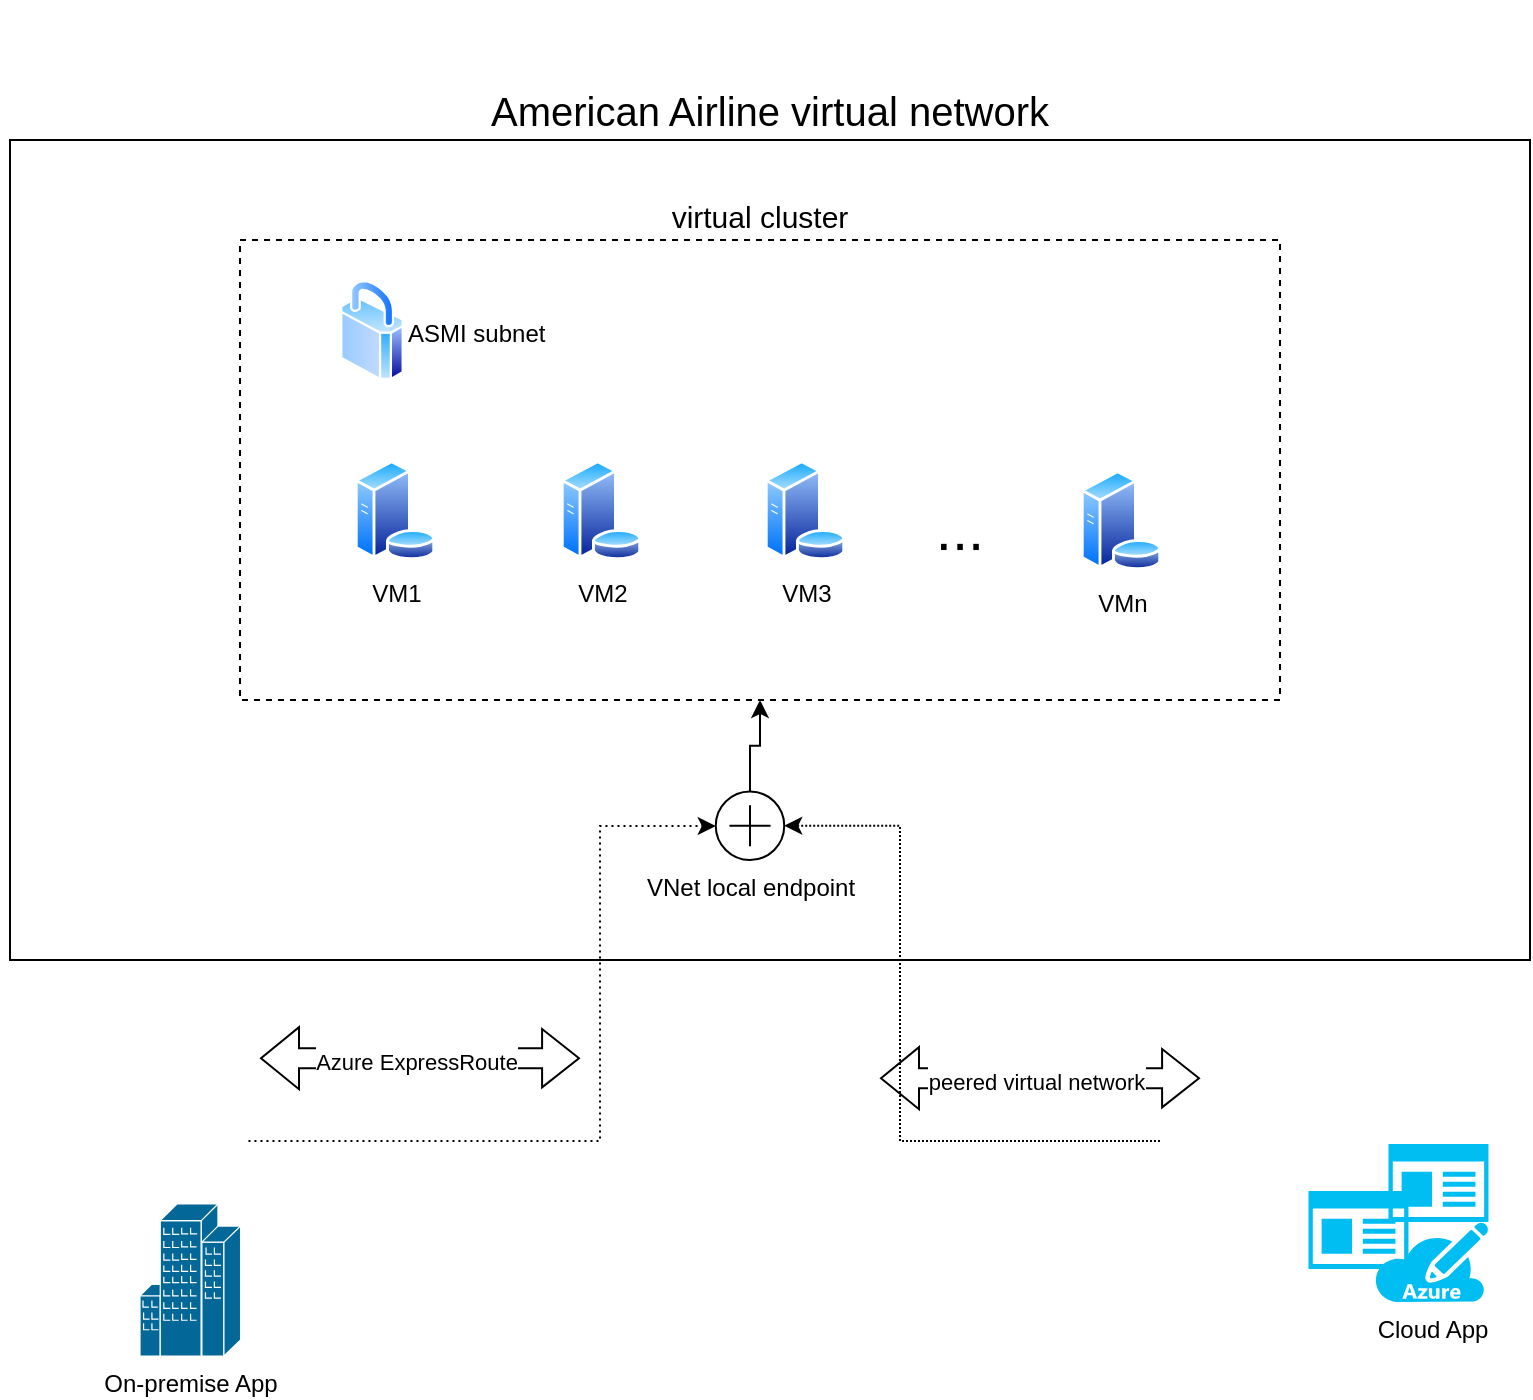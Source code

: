 <mxfile version="21.3.5" type="github">
  <diagram name="Page-1" id="s_eSsweGi-FAtKVLEghJ">
    <mxGraphModel dx="1193" dy="739" grid="1" gridSize="10" guides="1" tooltips="1" connect="1" arrows="1" fold="1" page="1" pageScale="1" pageWidth="850" pageHeight="1100" math="0" shadow="0">
      <root>
        <mxCell id="0" />
        <mxCell id="1" parent="0" />
        <mxCell id="WzcJxjCiVlkziBhDOQVK-10" value="American Airline virtual network&lt;span style=&quot;color: rgb(0, 0, 0); font-size: 20px; text-align: start;&quot;&gt;&lt;/span&gt;" style="rounded=0;whiteSpace=wrap;html=1;fillColor=none;labelPosition=center;verticalLabelPosition=top;align=center;verticalAlign=bottom;fontSize=20;" vertex="1" parent="1">
          <mxGeometry x="55" y="100" width="760" height="410" as="geometry" />
        </mxCell>
        <mxCell id="WzcJxjCiVlkziBhDOQVK-5" value="virtual cluster&lt;span style=&quot;color: rgb(0, 0, 0); font-size: 15px; text-align: start;&quot;&gt;&lt;/span&gt;" style="rounded=1;whiteSpace=wrap;html=1;fillColor=none;dashed=1;movable=1;resizable=1;rotatable=1;deletable=1;editable=1;locked=0;connectable=1;labelPosition=center;verticalLabelPosition=top;align=center;verticalAlign=bottom;arcSize=0;labelBackgroundColor=default;fontSize=15;" vertex="1" parent="1">
          <mxGeometry x="170" y="150" width="520" height="230" as="geometry" />
        </mxCell>
        <mxCell id="WzcJxjCiVlkziBhDOQVK-6" value="VM1" style="image;aspect=fixed;perimeter=ellipsePerimeter;html=1;align=center;shadow=0;dashed=0;spacingTop=3;image=img/lib/active_directory/database_server.svg;" vertex="1" parent="1">
          <mxGeometry x="227" y="260" width="41" height="50" as="geometry" />
        </mxCell>
        <mxCell id="WzcJxjCiVlkziBhDOQVK-7" value="VM2" style="image;aspect=fixed;perimeter=ellipsePerimeter;html=1;align=center;shadow=0;dashed=0;spacingTop=3;image=img/lib/active_directory/database_server.svg;" vertex="1" parent="1">
          <mxGeometry x="330" y="260" width="41" height="50" as="geometry" />
        </mxCell>
        <mxCell id="WzcJxjCiVlkziBhDOQVK-8" value="VM3" style="image;aspect=fixed;perimeter=ellipsePerimeter;html=1;align=center;shadow=0;dashed=0;spacingTop=3;image=img/lib/active_directory/database_server.svg;" vertex="1" parent="1">
          <mxGeometry x="432" y="260" width="41" height="50" as="geometry" />
        </mxCell>
        <mxCell id="WzcJxjCiVlkziBhDOQVK-9" value="VMn&lt;br&gt;" style="image;aspect=fixed;perimeter=ellipsePerimeter;html=1;align=center;shadow=0;dashed=0;spacingTop=3;image=img/lib/active_directory/database_server.svg;" vertex="1" parent="1">
          <mxGeometry x="590" y="265" width="41" height="50" as="geometry" />
        </mxCell>
        <mxCell id="WzcJxjCiVlkziBhDOQVK-27" style="edgeStyle=orthogonalEdgeStyle;rounded=0;orthogonalLoop=1;jettySize=auto;html=1;entryX=0.5;entryY=1;entryDx=0;entryDy=0;" edge="1" parent="1" source="WzcJxjCiVlkziBhDOQVK-14" target="WzcJxjCiVlkziBhDOQVK-5">
          <mxGeometry relative="1" as="geometry" />
        </mxCell>
        <mxCell id="WzcJxjCiVlkziBhDOQVK-14" value="VNet local endpoint" style="verticalLabelPosition=bottom;shadow=0;dashed=0;align=center;html=1;verticalAlign=top;shape=mxgraph.electrical.abstract.summation_point;" vertex="1" parent="1">
          <mxGeometry x="407.88" y="425.76" width="34.24" height="34.24" as="geometry" />
        </mxCell>
        <mxCell id="WzcJxjCiVlkziBhDOQVK-11" value="ASMI subnet" style="image;aspect=fixed;perimeter=ellipsePerimeter;html=1;align=left;shadow=0;dashed=0;spacingTop=3;image=img/lib/active_directory/secure.svg;labelPosition=right;verticalLabelPosition=middle;verticalAlign=middle;" vertex="1" parent="1">
          <mxGeometry x="220" y="170" width="32" height="50" as="geometry" />
        </mxCell>
        <mxCell id="WzcJxjCiVlkziBhDOQVK-20" value="" style="group" vertex="1" connectable="0" parent="1">
          <mxGeometry x="50" y="560" width="124.24" height="148" as="geometry" />
        </mxCell>
        <mxCell id="WzcJxjCiVlkziBhDOQVK-13" value="On-premise App" style="shape=mxgraph.cisco.buildings.generic_building;html=1;pointerEvents=1;dashed=0;fillColor=#036897;strokeColor=#ffffff;strokeWidth=2;verticalLabelPosition=bottom;verticalAlign=top;align=center;outlineConnect=0;" vertex="1" parent="WzcJxjCiVlkziBhDOQVK-20">
          <mxGeometry x="70" y="72" width="50.29" height="76" as="geometry" />
        </mxCell>
        <mxCell id="WzcJxjCiVlkziBhDOQVK-12" value="" style="shape=image;verticalLabelPosition=bottom;labelBackgroundColor=default;verticalAlign=top;aspect=fixed;imageAspect=0;image=https://s202.q4cdn.com/986123435/files/doc_downloads/logos/american-airlines/THUMB-aa_aa__ahz_4cp_grd_pos-(1).png;" vertex="1" parent="WzcJxjCiVlkziBhDOQVK-20">
          <mxGeometry width="124.24" height="81" as="geometry" />
        </mxCell>
        <mxCell id="WzcJxjCiVlkziBhDOQVK-26" style="edgeStyle=orthogonalEdgeStyle;rounded=0;orthogonalLoop=1;jettySize=auto;html=1;dashed=1;dashPattern=1 2;" edge="1" parent="1" source="WzcJxjCiVlkziBhDOQVK-12" target="WzcJxjCiVlkziBhDOQVK-14">
          <mxGeometry relative="1" as="geometry">
            <Array as="points">
              <mxPoint x="350" y="601" />
              <mxPoint x="350" y="443" />
            </Array>
          </mxGeometry>
        </mxCell>
        <mxCell id="WzcJxjCiVlkziBhDOQVK-29" value="&lt;font style=&quot;font-size: 29px;&quot;&gt;...&lt;/font&gt;" style="text;html=1;strokeColor=none;fillColor=none;align=center;verticalAlign=middle;whiteSpace=wrap;rounded=0;" vertex="1" parent="1">
          <mxGeometry x="500" y="280" width="60" height="30" as="geometry" />
        </mxCell>
        <mxCell id="WzcJxjCiVlkziBhDOQVK-37" value="" style="group" vertex="1" connectable="0" parent="1">
          <mxGeometry x="630" y="560" width="164.24" height="121" as="geometry" />
        </mxCell>
        <mxCell id="WzcJxjCiVlkziBhDOQVK-32" value="Cloud App" style="verticalLabelPosition=bottom;html=1;verticalAlign=top;align=center;strokeColor=none;fillColor=#00BEF2;shape=mxgraph.azure.azure_subscription;" vertex="1" parent="WzcJxjCiVlkziBhDOQVK-37">
          <mxGeometry x="107.1" y="81" width="57.14" height="40" as="geometry" />
        </mxCell>
        <mxCell id="WzcJxjCiVlkziBhDOQVK-31" value="" style="sketch=0;aspect=fixed;pointerEvents=1;shadow=0;dashed=0;html=1;strokeColor=none;labelPosition=center;verticalLabelPosition=bottom;verticalAlign=top;align=center;fillColor=#00BEF2;shape=mxgraph.mscae.enterprise.app_generic" vertex="1" parent="WzcJxjCiVlkziBhDOQVK-37">
          <mxGeometry x="114.24" y="42" width="50" height="39" as="geometry" />
        </mxCell>
        <mxCell id="WzcJxjCiVlkziBhDOQVK-33" value="" style="sketch=0;aspect=fixed;pointerEvents=1;shadow=0;dashed=0;html=1;strokeColor=none;labelPosition=center;verticalLabelPosition=bottom;verticalAlign=top;align=center;fillColor=#00BEF2;shape=mxgraph.mscae.enterprise.app_generic" vertex="1" parent="WzcJxjCiVlkziBhDOQVK-37">
          <mxGeometry x="74.24" y="65.5" width="50" height="39" as="geometry" />
        </mxCell>
        <mxCell id="WzcJxjCiVlkziBhDOQVK-34" value="" style="shape=image;verticalLabelPosition=bottom;labelBackgroundColor=default;verticalAlign=top;aspect=fixed;imageAspect=0;image=https://s202.q4cdn.com/986123435/files/doc_downloads/logos/american-airlines/THUMB-aa_aa__ahz_4cp_grd_pos-(1).png;" vertex="1" parent="WzcJxjCiVlkziBhDOQVK-37">
          <mxGeometry width="124.24" height="81" as="geometry" />
        </mxCell>
        <mxCell id="WzcJxjCiVlkziBhDOQVK-38" style="edgeStyle=orthogonalEdgeStyle;rounded=0;orthogonalLoop=1;jettySize=auto;html=1;entryX=1;entryY=0.5;entryDx=0;entryDy=0;entryPerimeter=0;dashed=1;dashPattern=1 1;" edge="1" parent="1" source="WzcJxjCiVlkziBhDOQVK-34" target="WzcJxjCiVlkziBhDOQVK-14">
          <mxGeometry relative="1" as="geometry">
            <Array as="points">
              <mxPoint x="500" y="601" />
              <mxPoint x="500" y="443" />
            </Array>
          </mxGeometry>
        </mxCell>
        <mxCell id="WzcJxjCiVlkziBhDOQVK-39" value="" style="shape=flexArrow;endArrow=classic;startArrow=classic;html=1;rounded=0;endWidth=18.182;endSize=5.818;" edge="1" parent="1">
          <mxGeometry width="100" height="100" relative="1" as="geometry">
            <mxPoint x="180" y="559.09" as="sourcePoint" />
            <mxPoint x="340" y="559.09" as="targetPoint" />
          </mxGeometry>
        </mxCell>
        <mxCell id="WzcJxjCiVlkziBhDOQVK-40" value="Azure ExpressRoute&lt;span style=&quot;font-size: medium; text-align: start;&quot;&gt;&lt;/span&gt;" style="edgeLabel;html=1;align=center;verticalAlign=middle;resizable=0;points=[];" vertex="1" connectable="0" parent="WzcJxjCiVlkziBhDOQVK-39">
          <mxGeometry x="0.338" relative="1" as="geometry">
            <mxPoint x="-29" as="offset" />
          </mxGeometry>
        </mxCell>
        <mxCell id="WzcJxjCiVlkziBhDOQVK-41" value="" style="shape=flexArrow;endArrow=classic;startArrow=classic;html=1;rounded=0;endWidth=18.182;endSize=5.818;" edge="1" parent="1">
          <mxGeometry width="100" height="100" relative="1" as="geometry">
            <mxPoint x="490" y="569.09" as="sourcePoint" />
            <mxPoint x="650" y="569.09" as="targetPoint" />
          </mxGeometry>
        </mxCell>
        <mxCell id="WzcJxjCiVlkziBhDOQVK-42" value="peered virtual network&lt;span style=&quot;font-size: medium; text-align: start;&quot;&gt;&lt;/span&gt;" style="edgeLabel;html=1;align=center;verticalAlign=middle;resizable=0;points=[];" vertex="1" connectable="0" parent="WzcJxjCiVlkziBhDOQVK-41">
          <mxGeometry x="0.338" relative="1" as="geometry">
            <mxPoint x="-29" as="offset" />
          </mxGeometry>
        </mxCell>
        <mxCell id="WzcJxjCiVlkziBhDOQVK-43" value="" style="shape=image;verticalLabelPosition=bottom;labelBackgroundColor=default;verticalAlign=top;aspect=fixed;imageAspect=0;image=https://s202.q4cdn.com/986123435/files/doc_downloads/logos/american-airlines/THUMB-aa_aa__ahz_4cp_grd_pos-(1).png;" vertex="1" parent="1">
          <mxGeometry x="174.24" y="30" width="124.24" height="81" as="geometry" />
        </mxCell>
      </root>
    </mxGraphModel>
  </diagram>
</mxfile>
